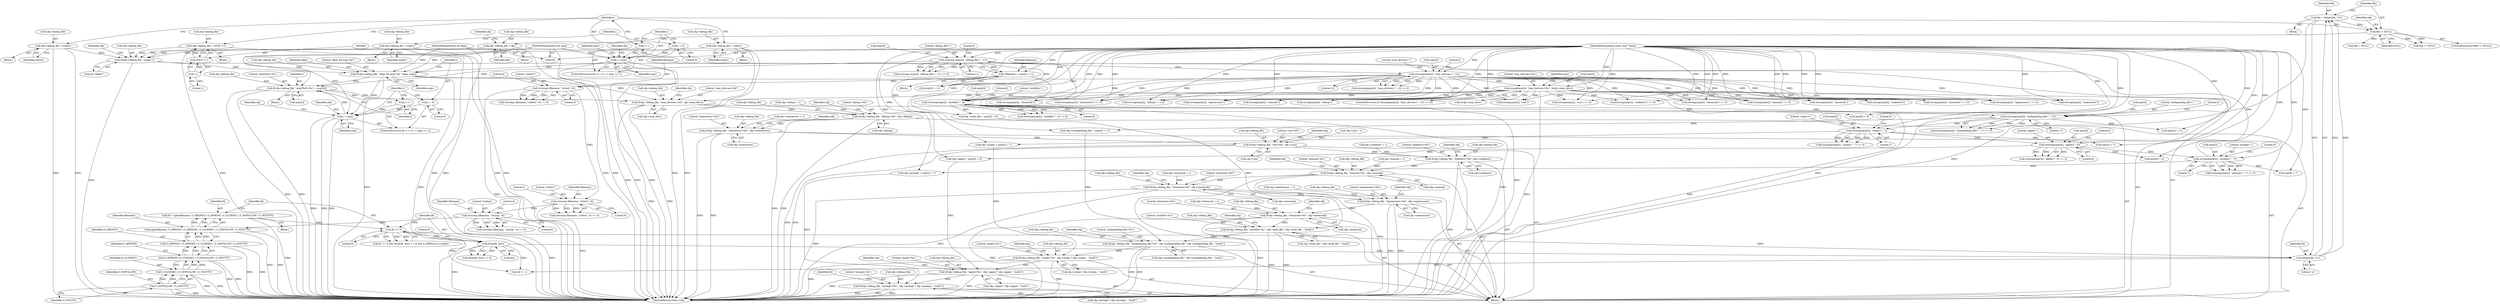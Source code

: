 digraph "0_pam-u2f_18b1914e32b74ff52000f10e97067e841e5fff62_0@array" {
"1000497" [label="(Call,D(cfg->debug_file, \"argv[%d]=%s\", i, argv[i]))"];
"1000480" [label="(Call,D(cfg->debug_file, \"flags %d argc %d\", flags, argc))"];
"1000475" [label="(Call,D(cfg->debug_file, \"called.\"))"];
"1000375" [label="(Call,cfg->debug_file = stdout)"];
"1000403" [label="(Call,cfg->debug_file = (FILE *)-1)"];
"1000407" [label="(Call,(FILE *)-1)"];
"1000409" [label="(Call,-1)"];
"1000122" [label="(Call,cfg->debug_file = stderr)"];
"1000389" [label="(Call,cfg->debug_file = stderr)"];
"1000453" [label="(Call,cfg->debug_file = file)"];
"1000449" [label="(Call,file != NULL)"];
"1000443" [label="(Call,file = fdopen(fd, \"a\"))"];
"1000445" [label="(Call,fdopen(fd, \"a\"))"];
"1000433" [label="(Call,fstat(fd, &st))"];
"1000428" [label="(Call,fd >= 0)"];
"1000413" [label="(Call,fd = open(filename, O_WRONLY | O_APPEND | O_CLOEXEC | O_NOFOLLOW | O_NOCTTY))"];
"1000415" [label="(Call,open(filename, O_WRONLY | O_APPEND | O_CLOEXEC | O_NOFOLLOW | O_NOCTTY))"];
"1000397" [label="(Call,strncmp (filename, \"syslog\", 6))"];
"1000383" [label="(Call,strncmp (filename, \"stderr\", 6))"];
"1000369" [label="(Call,strncmp (filename, \"stdout\", 6))"];
"1000360" [label="(Call,*filename = argv[i] + 11)"];
"1000351" [label="(Call,strncmp (argv[i], \"debug_file=\", 11))"];
"1000333" [label="(Call,strncmp(argv[i], \"prompt=\", 7))"];
"1000315" [label="(Call,strncmp(argv[i], \"appid=\", 6))"];
"1000297" [label="(Call,strncmp(argv[i], \"origin=\", 7))"];
"1000279" [label="(Call,strncmp(argv[i], \"authpending_file=\", 17))"];
"1000261" [label="(Call,strncmp(argv[i], \"authfile=\", 9))"];
"1000103" [label="(MethodParameterIn,const char **argv)"];
"1000139" [label="(Call,strncmp(argv[i], \"max_devices=\", 12))"];
"1000146" [label="(Call,sscanf(argv[i], \"max_devices=%u\", &cfg->max_devs))"];
"1000417" [label="(Call,O_WRONLY | O_APPEND | O_CLOEXEC | O_NOFOLLOW | O_NOCTTY)"];
"1000419" [label="(Call,O_APPEND | O_CLOEXEC | O_NOFOLLOW | O_NOCTTY)"];
"1000421" [label="(Call,O_CLOEXEC | O_NOFOLLOW | O_NOCTTY)"];
"1000423" [label="(Call,O_NOFOLLOW | O_NOCTTY)"];
"1000101" [label="(MethodParameterIn,int flags)"];
"1000131" [label="(Call,i < argc)"];
"1000128" [label="(Call,i = 0)"];
"1000134" [label="(Call,i++)"];
"1000102" [label="(MethodParameterIn,int argc)"];
"1000491" [label="(Call,i < argc)"];
"1000488" [label="(Call,i = 0)"];
"1000494" [label="(Call,i++)"];
"1000497" [label="(Call,D(cfg->debug_file, \"argv[%d]=%s\", i, argv[i]))"];
"1000506" [label="(Call,D(cfg->debug_file, \"max_devices=%d\", cfg->max_devs))"];
"1000514" [label="(Call,D(cfg->debug_file, \"debug=%d\", cfg->debug))"];
"1000522" [label="(Call,D(cfg->debug_file, \"interactive=%d\", cfg->interactive))"];
"1000530" [label="(Call,D(cfg->debug_file, \"cue=%d\", cfg->cue))"];
"1000538" [label="(Call,D(cfg->debug_file, \"nodetect=%d\", cfg->nodetect))"];
"1000546" [label="(Call,D(cfg->debug_file, \"manual=%d\", cfg->manual))"];
"1000554" [label="(Call,D(cfg->debug_file, \"nouserok=%d\", cfg->nouserok))"];
"1000562" [label="(Call,D(cfg->debug_file, \"openasuser=%d\", cfg->openasuser))"];
"1000570" [label="(Call,D(cfg->debug_file, \"alwaysok=%d\", cfg->alwaysok))"];
"1000578" [label="(Call,D(cfg->debug_file, \"authfile=%s\", cfg->auth_file ? cfg->auth_file : \"(null)\"))"];
"1000591" [label="(Call,D(cfg->debug_file, \"authpending_file=%s\", cfg->authpending_file ? cfg->authpending_file : \"(null)\"))"];
"1000604" [label="(Call,D(cfg->debug_file, \"origin=%s\", cfg->origin ? cfg->origin : \"(null)\"))"];
"1000617" [label="(Call,D(cfg->debug_file, \"appid=%s\", cfg->appid ? cfg->appid : \"(null)\"))"];
"1000630" [label="(Call,D(cfg->debug_file, \"prompt=%s\", cfg->prompt ? cfg->prompt : \"(null)\"))"];
"1000449" [label="(Call,file != NULL)"];
"1000150" [label="(Literal,\"max_devices=%u\")"];
"1000508" [label="(Identifier,cfg)"];
"1000490" [label="(Literal,0)"];
"1000143" [label="(Literal,\"max_devices=\")"];
"1000491" [label="(Call,i < argc)"];
"1000506" [label="(Call,D(cfg->debug_file, \"max_devices=%d\", cfg->max_devs))"];
"1000350" [label="(Call,strncmp (argv[i], \"debug_file=\", 11) == 0)"];
"1000416" [label="(Identifier,filename)"];
"1000141" [label="(Identifier,argv)"];
"1000507" [label="(Call,cfg->debug_file)"];
"1000454" [label="(Call,cfg->debug_file)"];
"1000169" [label="(Call,strcmp(argv[i], \"debug\") == 0)"];
"1000407" [label="(Call,(FILE *)-1)"];
"1000362" [label="(Call,argv[i] + 11)"];
"1000159" [label="(Identifier,argv)"];
"1000419" [label="(Call,O_APPEND | O_CLOEXEC | O_NOFOLLOW | O_NOCTTY)"];
"1000133" [label="(Identifier,argc)"];
"1000235" [label="(Call,strcmp(argv[i], \"cue\"))"];
"1000247" [label="(Call,strcmp(argv[i], \"nodetect\") == 0)"];
"1000413" [label="(Call,fd = open(filename, O_WRONLY | O_APPEND | O_CLOEXEC | O_NOFOLLOW | O_NOCTTY))"];
"1000183" [label="(Call,strcmp(argv[i], \"nouserok\"))"];
"1000140" [label="(Call,argv[i])"];
"1000254" [label="(Call,cfg->nodetect = 1)"];
"1000134" [label="(Call,i++)"];
"1000542" [label="(Literal,\"nodetect=%d\")"];
"1000102" [label="(MethodParameterIn,int argc)"];
"1000368" [label="(Call,strncmp (filename, \"stdout\", 6) == 0)"];
"1000374" [label="(Block,)"];
"1000427" [label="(Call,fd >= 0 && (fstat(fd, &st) == 0) && S_ISREG(st.st_mode))"];
"1000532" [label="(Identifier,cfg)"];
"1000308" [label="(Call,argv[i] + 7)"];
"1000527" [label="(Call,cfg->interactive)"];
"1000514" [label="(Call,D(cfg->debug_file, \"debug=%d\", cfg->debug))"];
"1000382" [label="(Call,strncmp (filename, \"stderr\", 6) == 0)"];
"1000414" [label="(Identifier,fd)"];
"1000372" [label="(Literal,6)"];
"1000415" [label="(Call,open(filename, O_WRONLY | O_APPEND | O_CLOEXEC | O_NOFOLLOW | O_NOCTTY))"];
"1000370" [label="(Identifier,filename)"];
"1000631" [label="(Call,cfg->debug_file)"];
"1000511" [label="(Call,cfg->max_devs)"];
"1000571" [label="(Call,cfg->debug_file)"];
"1000656" [label="(MethodReturn,static void)"];
"1000209" [label="(Call,strcmp(argv[i], \"alwaysok\"))"];
"1000538" [label="(Call,D(cfg->debug_file, \"nodetect=%d\", cfg->nodetect))"];
"1000567" [label="(Call,cfg->openasuser)"];
"1000361" [label="(Identifier,filename)"];
"1000376" [label="(Call,cfg->debug_file)"];
"1000421" [label="(Call,O_CLOEXEC | O_NOFOLLOW | O_NOCTTY)"];
"1000279" [label="(Call,strncmp(argv[i], \"authpending_file=\", 17))"];
"1000453" [label="(Call,cfg->debug_file = file)"];
"1000403" [label="(Call,cfg->debug_file = (FILE *)-1)"];
"1000481" [label="(Call,cfg->debug_file)"];
"1000357" [label="(Literal,0)"];
"1000196" [label="(Call,strcmp(argv[i], \"openasuser\"))"];
"1000234" [label="(Call,strcmp(argv[i], \"cue\") == 0)"];
"1000531" [label="(Call,cfg->debug_file)"];
"1000387" [label="(Literal,0)"];
"1000127" [label="(ControlStructure,for (i = 0; i < argc; i++))"];
"1000495" [label="(Identifier,i)"];
"1000402" [label="(Block,)"];
"1000351" [label="(Call,strncmp (argv[i], \"debug_file=\", 11))"];
"1000482" [label="(Identifier,cfg)"];
"1000424" [label="(Identifier,O_NOFOLLOW)"];
"1000498" [label="(Call,cfg->debug_file)"];
"1000393" [label="(Identifier,stderr)"];
"1000632" [label="(Identifier,cfg)"];
"1000604" [label="(Call,D(cfg->debug_file, \"origin=%s\", cfg->origin ? cfg->origin : \"(null)\"))"];
"1000418" [label="(Identifier,O_WRONLY)"];
"1000622" [label="(Call,cfg->appid ? cfg->appid : \"(null)\")"];
"1000261" [label="(Call,strncmp(argv[i], \"authfile=\", 9))"];
"1000326" [label="(Call,argv[i] + 6)"];
"1000122" [label="(Call,cfg->debug_file = stderr)"];
"1000151" [label="(Call,&cfg->max_devs)"];
"1000410" [label="(Literal,1)"];
"1000296" [label="(Call,strncmp(argv[i], \"origin=\", 7) == 0)"];
"1000556" [label="(Identifier,cfg)"];
"1000543" [label="(Call,cfg->nodetect)"];
"1000442" [label="(Block,)"];
"1000444" [label="(Identifier,file)"];
"1000412" [label="(Block,)"];
"1000333" [label="(Call,strncmp(argv[i], \"prompt=\", 7))"];
"1000570" [label="(Call,D(cfg->debug_file, \"alwaysok=%d\", cfg->alwaysok))"];
"1000208" [label="(Call,strcmp(argv[i], \"alwaysok\") == 0)"];
"1000548" [label="(Identifier,cfg)"];
"1000617" [label="(Call,D(cfg->debug_file, \"appid=%s\", cfg->appid ? cfg->appid : \"(null)\"))"];
"1000379" [label="(Identifier,stdout)"];
"1000334" [label="(Call,argv[i])"];
"1000360" [label="(Call,*filename = argv[i] + 11)"];
"1000298" [label="(Call,argv[i])"];
"1000128" [label="(Call,i = 0)"];
"1000420" [label="(Identifier,O_APPEND)"];
"1000488" [label="(Call,i = 0)"];
"1000522" [label="(Call,D(cfg->debug_file, \"interactive=%d\", cfg->interactive))"];
"1000534" [label="(Literal,\"cue=%d\")"];
"1000559" [label="(Call,cfg->nouserok)"];
"1000524" [label="(Identifier,cfg)"];
"1000267" [label="(Literal,0)"];
"1000131" [label="(Call,i < argc)"];
"1000430" [label="(Literal,0)"];
"1000566" [label="(Literal,\"openasuser=%d\")"];
"1000280" [label="(Call,argv[i])"];
"1000621" [label="(Literal,\"appid=%s\")"];
"1000494" [label="(Call,i++)"];
"1000555" [label="(Call,cfg->debug_file)"];
"1000463" [label="(Call,file = NULL)"];
"1000135" [label="(Identifier,i)"];
"1000398" [label="(Identifier,filename)"];
"1000390" [label="(Call,cfg->debug_file)"];
"1000352" [label="(Call,argv[i])"];
"1000340" [label="(Call,cfg->prompt = argv[i] + 7)"];
"1000385" [label="(Literal,\"stderr\")"];
"1000575" [label="(Call,cfg->alwaysok)"];
"1000582" [label="(Literal,\"authfile=%s\")"];
"1000572" [label="(Identifier,cfg)"];
"1000284" [label="(Literal,17)"];
"1000619" [label="(Identifier,cfg)"];
"1000156" [label="(Call,strcmp(argv[i], \"manual\") == 0)"];
"1000373" [label="(Literal,0)"];
"1000609" [label="(Call,cfg->origin ? cfg->origin : \"(null)\")"];
"1000304" [label="(Call,cfg->origin = argv[i] + 7)"];
"1000399" [label="(Literal,\"syslog\")"];
"1000434" [label="(Identifier,fd)"];
"1000337" [label="(Literal,\"prompt=\")"];
"1000101" [label="(MethodParameterIn,int flags)"];
"1000265" [label="(Literal,\"authfile=\")"];
"1000145" [label="(Literal,0)"];
"1000539" [label="(Call,cfg->debug_file)"];
"1000126" [label="(Identifier,stderr)"];
"1000432" [label="(Call,fstat(fd, &st) == 0)"];
"1000332" [label="(Call,strncmp(argv[i], \"prompt=\", 7) == 0)"];
"1000423" [label="(Call,O_NOFOLLOW | O_NOCTTY)"];
"1000446" [label="(Identifier,fd)"];
"1000550" [label="(Literal,\"manual=%d\")"];
"1000546" [label="(Call,D(cfg->debug_file, \"manual=%d\", cfg->manual))"];
"1000283" [label="(Literal,\"authpending_file=\")"];
"1000501" [label="(Literal,\"argv[%d]=%s\")"];
"1000452" [label="(Block,)"];
"1000579" [label="(Call,cfg->debug_file)"];
"1000502" [label="(Identifier,i)"];
"1000460" [label="(Identifier,cfg)"];
"1000314" [label="(Call,strncmp(argv[i], \"appid=\", 6) == 0)"];
"1000386" [label="(Literal,6)"];
"1000389" [label="(Call,cfg->debug_file = stderr)"];
"1000547" [label="(Call,cfg->debug_file)"];
"1000425" [label="(Identifier,O_NOCTTY)"];
"1000475" [label="(Call,D(cfg->debug_file, \"called.\"))"];
"1000499" [label="(Identifier,cfg)"];
"1000580" [label="(Identifier,cfg)"];
"1000540" [label="(Identifier,cfg)"];
"1000404" [label="(Call,cfg->debug_file)"];
"1000574" [label="(Literal,\"alwaysok=%d\")"];
"1000384" [label="(Identifier,filename)"];
"1000371" [label="(Literal,\"stdout\")"];
"1000303" [label="(Literal,0)"];
"1000375" [label="(Call,cfg->debug_file = stdout)"];
"1000479" [label="(Literal,\"called.\")"];
"1000401" [label="(Literal,0)"];
"1000480" [label="(Call,D(cfg->debug_file, \"flags %d argc %d\", flags, argc))"];
"1000518" [label="(Literal,\"debug=%d\")"];
"1000492" [label="(Identifier,i)"];
"1000530" [label="(Call,D(cfg->debug_file, \"cue=%d\", cfg->cue))"];
"1000144" [label="(Literal,12)"];
"1000285" [label="(Literal,0)"];
"1000562" [label="(Call,D(cfg->debug_file, \"openasuser=%d\", cfg->openasuser))"];
"1000476" [label="(Call,cfg->debug_file)"];
"1000484" [label="(Literal,\"flags %d argc %d\")"];
"1000526" [label="(Literal,\"interactive=%d\")"];
"1000260" [label="(Call,strncmp(argv[i], \"authfile=\", 9) == 0)"];
"1000497" [label="(Call,D(cfg->debug_file, \"argv[%d]=%s\", i, argv[i]))"];
"1000248" [label="(Call,strcmp(argv[i], \"nodetect\"))"];
"1000130" [label="(Literal,0)"];
"1000551" [label="(Call,cfg->manual)"];
"1000474" [label="(Block,)"];
"1000554" [label="(Call,D(cfg->debug_file, \"nouserok=%d\", cfg->nouserok))"];
"1000519" [label="(Call,cfg->debug)"];
"1000564" [label="(Identifier,cfg)"];
"1000433" [label="(Call,fstat(fd, &st))"];
"1000182" [label="(Call,strcmp(argv[i], \"nouserok\") == 0)"];
"1000344" [label="(Call,argv[i] + 7)"];
"1000472" [label="(Identifier,cfg)"];
"1000189" [label="(Call,cfg->nouserok = 1)"];
"1000645" [label="(Identifier,fd)"];
"1000147" [label="(Call,argv[i])"];
"1000195" [label="(Call,strcmp(argv[i], \"openasuser\") == 0)"];
"1000400" [label="(Literal,6)"];
"1000301" [label="(Literal,\"origin=\")"];
"1000451" [label="(Identifier,NULL)"];
"1000339" [label="(Literal,0)"];
"1000272" [label="(Call,argv[i] + 9)"];
"1000634" [label="(Literal,\"prompt=%s\")"];
"1000163" [label="(Call,cfg->manual = 1)"];
"1000123" [label="(Call,cfg->debug_file)"];
"1000583" [label="(Call,cfg->auth_file ? cfg->auth_file : \"(null)\")"];
"1000445" [label="(Call,fdopen(fd, \"a\"))"];
"1000202" [label="(Call,cfg->openasuser = 1)"];
"1000457" [label="(Identifier,file)"];
"1000338" [label="(Literal,7)"];
"1000644" [label="(Call,fd != -1)"];
"1000635" [label="(Call,cfg->prompt ? cfg->prompt : \"(null)\")"];
"1000356" [label="(Literal,11)"];
"1000132" [label="(Identifier,i)"];
"1000383" [label="(Call,strncmp (filename, \"stderr\", 6))"];
"1000605" [label="(Call,cfg->debug_file)"];
"1000322" [label="(Call,cfg->appid = argv[i] + 6)"];
"1000591" [label="(Call,D(cfg->debug_file, \"authpending_file=%s\", cfg->authpending_file ? cfg->authpending_file : \"(null)\"))"];
"1000321" [label="(Literal,0)"];
"1000515" [label="(Call,cfg->debug_file)"];
"1000222" [label="(Call,strcmp(argv[i], \"interactive\"))"];
"1000618" [label="(Call,cfg->debug_file)"];
"1000630" [label="(Call,D(cfg->debug_file, \"prompt=%s\", cfg->prompt ? cfg->prompt : \"(null)\"))"];
"1000450" [label="(Identifier,file)"];
"1000266" [label="(Literal,9)"];
"1000105" [label="(Block,)"];
"1000409" [label="(Call,-1)"];
"1000437" [label="(Literal,0)"];
"1000516" [label="(Identifier,cfg)"];
"1000176" [label="(Call,cfg->debug = 1)"];
"1000503" [label="(Call,argv[i])"];
"1000493" [label="(Identifier,argc)"];
"1000315" [label="(Call,strncmp(argv[i], \"appid=\", 6))"];
"1000558" [label="(Literal,\"nouserok=%d\")"];
"1000486" [label="(Identifier,argc)"];
"1000139" [label="(Call,strncmp(argv[i], \"max_devices=\", 12))"];
"1000523" [label="(Call,cfg->debug_file)"];
"1000487" [label="(ControlStructure,for (i = 0; i < argc; i++))"];
"1000606" [label="(Identifier,cfg)"];
"1000278" [label="(Call,strncmp(argv[i], \"authpending_file=\", 17) == 0)"];
"1000596" [label="(Call,cfg->authpending_file ? cfg->authpending_file : \"(null)\")"];
"1000241" [label="(Call,cfg->cue = 1)"];
"1000228" [label="(Call,cfg->interactive = 1)"];
"1000595" [label="(Literal,\"authpending_file=%s\")"];
"1000103" [label="(MethodParameterIn,const char **argv)"];
"1000428" [label="(Call,fd >= 0)"];
"1000489" [label="(Identifier,i)"];
"1000221" [label="(Call,strcmp(argv[i], \"interactive\") == 0)"];
"1000417" [label="(Call,O_WRONLY | O_APPEND | O_CLOEXEC | O_NOFOLLOW | O_NOCTTY)"];
"1000319" [label="(Literal,\"appid=\")"];
"1000651" [label="(Call,file != NULL)"];
"1000215" [label="(Call,cfg->alwaysok = 1)"];
"1000355" [label="(Literal,\"debug_file=\")"];
"1000447" [label="(Literal,\"a\")"];
"1000137" [label="(ControlStructure,if (strncmp(argv[i], \"max_devices=\", 12) == 0))"];
"1000608" [label="(Literal,\"origin=%s\")"];
"1000485" [label="(Identifier,flags)"];
"1000448" [label="(ControlStructure,if(file != NULL))"];
"1000369" [label="(Call,strncmp (filename, \"stdout\", 6))"];
"1000157" [label="(Call,strcmp(argv[i], \"manual\"))"];
"1000535" [label="(Call,cfg->cue)"];
"1000578" [label="(Call,D(cfg->debug_file, \"authfile=%s\", cfg->auth_file ? cfg->auth_file : \"(null)\"))"];
"1000510" [label="(Literal,\"max_devices=%d\")"];
"1000592" [label="(Call,cfg->debug_file)"];
"1000302" [label="(Literal,7)"];
"1000397" [label="(Call,strncmp (filename, \"syslog\", 6))"];
"1000262" [label="(Call,argv[i])"];
"1000138" [label="(Call,strncmp(argv[i], \"max_devices=\", 12) == 0)"];
"1000435" [label="(Call,&st)"];
"1000593" [label="(Identifier,cfg)"];
"1000455" [label="(Identifier,cfg)"];
"1000297" [label="(Call,strncmp(argv[i], \"origin=\", 7))"];
"1000388" [label="(Block,)"];
"1000429" [label="(Identifier,fd)"];
"1000396" [label="(Call,strncmp (filename, \"syslog\", 6) == 0)"];
"1000170" [label="(Call,strcmp(argv[i], \"debug\"))"];
"1000563" [label="(Call,cfg->debug_file)"];
"1000286" [label="(Call,cfg->authpending_file = argv[i] + 17)"];
"1000129" [label="(Identifier,i)"];
"1000443" [label="(Call,file = fdopen(fd, \"a\"))"];
"1000290" [label="(Call,argv[i] + 17)"];
"1000146" [label="(Call,sscanf(argv[i], \"max_devices=%u\", &cfg->max_devs))"];
"1000320" [label="(Literal,6)"];
"1000268" [label="(Call,cfg->auth_file = argv[i] + 9)"];
"1000358" [label="(Block,)"];
"1000316" [label="(Call,argv[i])"];
"1000422" [label="(Identifier,O_CLOEXEC)"];
"1000496" [label="(Block,)"];
"1000497" -> "1000496"  [label="AST: "];
"1000497" -> "1000503"  [label="CFG: "];
"1000498" -> "1000497"  [label="AST: "];
"1000501" -> "1000497"  [label="AST: "];
"1000502" -> "1000497"  [label="AST: "];
"1000503" -> "1000497"  [label="AST: "];
"1000495" -> "1000497"  [label="CFG: "];
"1000497" -> "1000656"  [label="DDG: "];
"1000497" -> "1000656"  [label="DDG: "];
"1000497" -> "1000494"  [label="DDG: "];
"1000480" -> "1000497"  [label="DDG: "];
"1000491" -> "1000497"  [label="DDG: "];
"1000351" -> "1000497"  [label="DDG: "];
"1000103" -> "1000497"  [label="DDG: "];
"1000497" -> "1000506"  [label="DDG: "];
"1000480" -> "1000474"  [label="AST: "];
"1000480" -> "1000486"  [label="CFG: "];
"1000481" -> "1000480"  [label="AST: "];
"1000484" -> "1000480"  [label="AST: "];
"1000485" -> "1000480"  [label="AST: "];
"1000486" -> "1000480"  [label="AST: "];
"1000489" -> "1000480"  [label="CFG: "];
"1000480" -> "1000656"  [label="DDG: "];
"1000480" -> "1000656"  [label="DDG: "];
"1000475" -> "1000480"  [label="DDG: "];
"1000101" -> "1000480"  [label="DDG: "];
"1000131" -> "1000480"  [label="DDG: "];
"1000102" -> "1000480"  [label="DDG: "];
"1000480" -> "1000491"  [label="DDG: "];
"1000480" -> "1000506"  [label="DDG: "];
"1000475" -> "1000474"  [label="AST: "];
"1000475" -> "1000479"  [label="CFG: "];
"1000476" -> "1000475"  [label="AST: "];
"1000479" -> "1000475"  [label="AST: "];
"1000482" -> "1000475"  [label="CFG: "];
"1000475" -> "1000656"  [label="DDG: "];
"1000375" -> "1000475"  [label="DDG: "];
"1000403" -> "1000475"  [label="DDG: "];
"1000122" -> "1000475"  [label="DDG: "];
"1000389" -> "1000475"  [label="DDG: "];
"1000453" -> "1000475"  [label="DDG: "];
"1000375" -> "1000374"  [label="AST: "];
"1000375" -> "1000379"  [label="CFG: "];
"1000376" -> "1000375"  [label="AST: "];
"1000379" -> "1000375"  [label="AST: "];
"1000135" -> "1000375"  [label="CFG: "];
"1000375" -> "1000656"  [label="DDG: "];
"1000375" -> "1000656"  [label="DDG: "];
"1000403" -> "1000402"  [label="AST: "];
"1000403" -> "1000407"  [label="CFG: "];
"1000404" -> "1000403"  [label="AST: "];
"1000407" -> "1000403"  [label="AST: "];
"1000135" -> "1000403"  [label="CFG: "];
"1000403" -> "1000656"  [label="DDG: "];
"1000403" -> "1000656"  [label="DDG: "];
"1000407" -> "1000403"  [label="DDG: "];
"1000407" -> "1000409"  [label="CFG: "];
"1000408" -> "1000407"  [label="AST: "];
"1000409" -> "1000407"  [label="AST: "];
"1000409" -> "1000407"  [label="DDG: "];
"1000409" -> "1000410"  [label="CFG: "];
"1000410" -> "1000409"  [label="AST: "];
"1000122" -> "1000105"  [label="AST: "];
"1000122" -> "1000126"  [label="CFG: "];
"1000123" -> "1000122"  [label="AST: "];
"1000126" -> "1000122"  [label="AST: "];
"1000129" -> "1000122"  [label="CFG: "];
"1000122" -> "1000656"  [label="DDG: "];
"1000122" -> "1000656"  [label="DDG: "];
"1000389" -> "1000388"  [label="AST: "];
"1000389" -> "1000393"  [label="CFG: "];
"1000390" -> "1000389"  [label="AST: "];
"1000393" -> "1000389"  [label="AST: "];
"1000135" -> "1000389"  [label="CFG: "];
"1000389" -> "1000656"  [label="DDG: "];
"1000389" -> "1000656"  [label="DDG: "];
"1000453" -> "1000452"  [label="AST: "];
"1000453" -> "1000457"  [label="CFG: "];
"1000454" -> "1000453"  [label="AST: "];
"1000457" -> "1000453"  [label="AST: "];
"1000460" -> "1000453"  [label="CFG: "];
"1000453" -> "1000656"  [label="DDG: "];
"1000449" -> "1000453"  [label="DDG: "];
"1000449" -> "1000448"  [label="AST: "];
"1000449" -> "1000451"  [label="CFG: "];
"1000450" -> "1000449"  [label="AST: "];
"1000451" -> "1000449"  [label="AST: "];
"1000455" -> "1000449"  [label="CFG: "];
"1000135" -> "1000449"  [label="CFG: "];
"1000443" -> "1000449"  [label="DDG: "];
"1000449" -> "1000463"  [label="DDG: "];
"1000449" -> "1000651"  [label="DDG: "];
"1000449" -> "1000651"  [label="DDG: "];
"1000443" -> "1000442"  [label="AST: "];
"1000443" -> "1000445"  [label="CFG: "];
"1000444" -> "1000443"  [label="AST: "];
"1000445" -> "1000443"  [label="AST: "];
"1000450" -> "1000443"  [label="CFG: "];
"1000443" -> "1000656"  [label="DDG: "];
"1000445" -> "1000443"  [label="DDG: "];
"1000445" -> "1000443"  [label="DDG: "];
"1000445" -> "1000447"  [label="CFG: "];
"1000446" -> "1000445"  [label="AST: "];
"1000447" -> "1000445"  [label="AST: "];
"1000433" -> "1000445"  [label="DDG: "];
"1000428" -> "1000445"  [label="DDG: "];
"1000445" -> "1000644"  [label="DDG: "];
"1000433" -> "1000432"  [label="AST: "];
"1000433" -> "1000435"  [label="CFG: "];
"1000434" -> "1000433"  [label="AST: "];
"1000435" -> "1000433"  [label="AST: "];
"1000437" -> "1000433"  [label="CFG: "];
"1000433" -> "1000656"  [label="DDG: "];
"1000433" -> "1000432"  [label="DDG: "];
"1000433" -> "1000432"  [label="DDG: "];
"1000428" -> "1000433"  [label="DDG: "];
"1000433" -> "1000644"  [label="DDG: "];
"1000428" -> "1000427"  [label="AST: "];
"1000428" -> "1000430"  [label="CFG: "];
"1000429" -> "1000428"  [label="AST: "];
"1000430" -> "1000428"  [label="AST: "];
"1000434" -> "1000428"  [label="CFG: "];
"1000427" -> "1000428"  [label="CFG: "];
"1000428" -> "1000427"  [label="DDG: "];
"1000428" -> "1000427"  [label="DDG: "];
"1000413" -> "1000428"  [label="DDG: "];
"1000428" -> "1000644"  [label="DDG: "];
"1000413" -> "1000412"  [label="AST: "];
"1000413" -> "1000415"  [label="CFG: "];
"1000414" -> "1000413"  [label="AST: "];
"1000415" -> "1000413"  [label="AST: "];
"1000429" -> "1000413"  [label="CFG: "];
"1000413" -> "1000656"  [label="DDG: "];
"1000415" -> "1000413"  [label="DDG: "];
"1000415" -> "1000413"  [label="DDG: "];
"1000415" -> "1000417"  [label="CFG: "];
"1000416" -> "1000415"  [label="AST: "];
"1000417" -> "1000415"  [label="AST: "];
"1000415" -> "1000656"  [label="DDG: "];
"1000415" -> "1000656"  [label="DDG: "];
"1000397" -> "1000415"  [label="DDG: "];
"1000417" -> "1000415"  [label="DDG: "];
"1000417" -> "1000415"  [label="DDG: "];
"1000397" -> "1000396"  [label="AST: "];
"1000397" -> "1000400"  [label="CFG: "];
"1000398" -> "1000397"  [label="AST: "];
"1000399" -> "1000397"  [label="AST: "];
"1000400" -> "1000397"  [label="AST: "];
"1000401" -> "1000397"  [label="CFG: "];
"1000397" -> "1000656"  [label="DDG: "];
"1000397" -> "1000396"  [label="DDG: "];
"1000397" -> "1000396"  [label="DDG: "];
"1000397" -> "1000396"  [label="DDG: "];
"1000383" -> "1000397"  [label="DDG: "];
"1000383" -> "1000382"  [label="AST: "];
"1000383" -> "1000386"  [label="CFG: "];
"1000384" -> "1000383"  [label="AST: "];
"1000385" -> "1000383"  [label="AST: "];
"1000386" -> "1000383"  [label="AST: "];
"1000387" -> "1000383"  [label="CFG: "];
"1000383" -> "1000656"  [label="DDG: "];
"1000383" -> "1000382"  [label="DDG: "];
"1000383" -> "1000382"  [label="DDG: "];
"1000383" -> "1000382"  [label="DDG: "];
"1000369" -> "1000383"  [label="DDG: "];
"1000369" -> "1000368"  [label="AST: "];
"1000369" -> "1000372"  [label="CFG: "];
"1000370" -> "1000369"  [label="AST: "];
"1000371" -> "1000369"  [label="AST: "];
"1000372" -> "1000369"  [label="AST: "];
"1000373" -> "1000369"  [label="CFG: "];
"1000369" -> "1000656"  [label="DDG: "];
"1000369" -> "1000368"  [label="DDG: "];
"1000369" -> "1000368"  [label="DDG: "];
"1000369" -> "1000368"  [label="DDG: "];
"1000360" -> "1000369"  [label="DDG: "];
"1000360" -> "1000358"  [label="AST: "];
"1000360" -> "1000362"  [label="CFG: "];
"1000361" -> "1000360"  [label="AST: "];
"1000362" -> "1000360"  [label="AST: "];
"1000370" -> "1000360"  [label="CFG: "];
"1000360" -> "1000656"  [label="DDG: "];
"1000351" -> "1000360"  [label="DDG: "];
"1000103" -> "1000360"  [label="DDG: "];
"1000351" -> "1000350"  [label="AST: "];
"1000351" -> "1000356"  [label="CFG: "];
"1000352" -> "1000351"  [label="AST: "];
"1000355" -> "1000351"  [label="AST: "];
"1000356" -> "1000351"  [label="AST: "];
"1000357" -> "1000351"  [label="CFG: "];
"1000351" -> "1000656"  [label="DDG: "];
"1000351" -> "1000139"  [label="DDG: "];
"1000351" -> "1000350"  [label="DDG: "];
"1000351" -> "1000350"  [label="DDG: "];
"1000351" -> "1000350"  [label="DDG: "];
"1000333" -> "1000351"  [label="DDG: "];
"1000103" -> "1000351"  [label="DDG: "];
"1000351" -> "1000362"  [label="DDG: "];
"1000333" -> "1000332"  [label="AST: "];
"1000333" -> "1000338"  [label="CFG: "];
"1000334" -> "1000333"  [label="AST: "];
"1000337" -> "1000333"  [label="AST: "];
"1000338" -> "1000333"  [label="AST: "];
"1000339" -> "1000333"  [label="CFG: "];
"1000333" -> "1000332"  [label="DDG: "];
"1000333" -> "1000332"  [label="DDG: "];
"1000333" -> "1000332"  [label="DDG: "];
"1000315" -> "1000333"  [label="DDG: "];
"1000103" -> "1000333"  [label="DDG: "];
"1000333" -> "1000340"  [label="DDG: "];
"1000333" -> "1000344"  [label="DDG: "];
"1000315" -> "1000314"  [label="AST: "];
"1000315" -> "1000320"  [label="CFG: "];
"1000316" -> "1000315"  [label="AST: "];
"1000319" -> "1000315"  [label="AST: "];
"1000320" -> "1000315"  [label="AST: "];
"1000321" -> "1000315"  [label="CFG: "];
"1000315" -> "1000314"  [label="DDG: "];
"1000315" -> "1000314"  [label="DDG: "];
"1000315" -> "1000314"  [label="DDG: "];
"1000297" -> "1000315"  [label="DDG: "];
"1000103" -> "1000315"  [label="DDG: "];
"1000315" -> "1000322"  [label="DDG: "];
"1000315" -> "1000326"  [label="DDG: "];
"1000297" -> "1000296"  [label="AST: "];
"1000297" -> "1000302"  [label="CFG: "];
"1000298" -> "1000297"  [label="AST: "];
"1000301" -> "1000297"  [label="AST: "];
"1000302" -> "1000297"  [label="AST: "];
"1000303" -> "1000297"  [label="CFG: "];
"1000297" -> "1000296"  [label="DDG: "];
"1000297" -> "1000296"  [label="DDG: "];
"1000297" -> "1000296"  [label="DDG: "];
"1000279" -> "1000297"  [label="DDG: "];
"1000103" -> "1000297"  [label="DDG: "];
"1000297" -> "1000304"  [label="DDG: "];
"1000297" -> "1000308"  [label="DDG: "];
"1000279" -> "1000278"  [label="AST: "];
"1000279" -> "1000284"  [label="CFG: "];
"1000280" -> "1000279"  [label="AST: "];
"1000283" -> "1000279"  [label="AST: "];
"1000284" -> "1000279"  [label="AST: "];
"1000285" -> "1000279"  [label="CFG: "];
"1000279" -> "1000278"  [label="DDG: "];
"1000279" -> "1000278"  [label="DDG: "];
"1000279" -> "1000278"  [label="DDG: "];
"1000261" -> "1000279"  [label="DDG: "];
"1000103" -> "1000279"  [label="DDG: "];
"1000279" -> "1000286"  [label="DDG: "];
"1000279" -> "1000290"  [label="DDG: "];
"1000261" -> "1000260"  [label="AST: "];
"1000261" -> "1000266"  [label="CFG: "];
"1000262" -> "1000261"  [label="AST: "];
"1000265" -> "1000261"  [label="AST: "];
"1000266" -> "1000261"  [label="AST: "];
"1000267" -> "1000261"  [label="CFG: "];
"1000261" -> "1000260"  [label="DDG: "];
"1000261" -> "1000260"  [label="DDG: "];
"1000261" -> "1000260"  [label="DDG: "];
"1000103" -> "1000261"  [label="DDG: "];
"1000139" -> "1000261"  [label="DDG: "];
"1000146" -> "1000261"  [label="DDG: "];
"1000261" -> "1000268"  [label="DDG: "];
"1000261" -> "1000272"  [label="DDG: "];
"1000103" -> "1000100"  [label="AST: "];
"1000103" -> "1000656"  [label="DDG: "];
"1000103" -> "1000139"  [label="DDG: "];
"1000103" -> "1000146"  [label="DDG: "];
"1000103" -> "1000156"  [label="DDG: "];
"1000103" -> "1000157"  [label="DDG: "];
"1000103" -> "1000169"  [label="DDG: "];
"1000103" -> "1000170"  [label="DDG: "];
"1000103" -> "1000182"  [label="DDG: "];
"1000103" -> "1000183"  [label="DDG: "];
"1000103" -> "1000195"  [label="DDG: "];
"1000103" -> "1000196"  [label="DDG: "];
"1000103" -> "1000208"  [label="DDG: "];
"1000103" -> "1000209"  [label="DDG: "];
"1000103" -> "1000221"  [label="DDG: "];
"1000103" -> "1000222"  [label="DDG: "];
"1000103" -> "1000234"  [label="DDG: "];
"1000103" -> "1000235"  [label="DDG: "];
"1000103" -> "1000247"  [label="DDG: "];
"1000103" -> "1000248"  [label="DDG: "];
"1000103" -> "1000268"  [label="DDG: "];
"1000103" -> "1000272"  [label="DDG: "];
"1000103" -> "1000286"  [label="DDG: "];
"1000103" -> "1000290"  [label="DDG: "];
"1000103" -> "1000304"  [label="DDG: "];
"1000103" -> "1000308"  [label="DDG: "];
"1000103" -> "1000322"  [label="DDG: "];
"1000103" -> "1000326"  [label="DDG: "];
"1000103" -> "1000340"  [label="DDG: "];
"1000103" -> "1000344"  [label="DDG: "];
"1000103" -> "1000362"  [label="DDG: "];
"1000139" -> "1000138"  [label="AST: "];
"1000139" -> "1000144"  [label="CFG: "];
"1000140" -> "1000139"  [label="AST: "];
"1000143" -> "1000139"  [label="AST: "];
"1000144" -> "1000139"  [label="AST: "];
"1000145" -> "1000139"  [label="CFG: "];
"1000139" -> "1000138"  [label="DDG: "];
"1000139" -> "1000138"  [label="DDG: "];
"1000139" -> "1000138"  [label="DDG: "];
"1000139" -> "1000146"  [label="DDG: "];
"1000139" -> "1000156"  [label="DDG: "];
"1000139" -> "1000157"  [label="DDG: "];
"1000139" -> "1000169"  [label="DDG: "];
"1000139" -> "1000170"  [label="DDG: "];
"1000139" -> "1000182"  [label="DDG: "];
"1000139" -> "1000183"  [label="DDG: "];
"1000139" -> "1000195"  [label="DDG: "];
"1000139" -> "1000196"  [label="DDG: "];
"1000139" -> "1000208"  [label="DDG: "];
"1000139" -> "1000209"  [label="DDG: "];
"1000139" -> "1000221"  [label="DDG: "];
"1000139" -> "1000222"  [label="DDG: "];
"1000139" -> "1000234"  [label="DDG: "];
"1000139" -> "1000235"  [label="DDG: "];
"1000139" -> "1000247"  [label="DDG: "];
"1000139" -> "1000248"  [label="DDG: "];
"1000146" -> "1000137"  [label="AST: "];
"1000146" -> "1000151"  [label="CFG: "];
"1000147" -> "1000146"  [label="AST: "];
"1000150" -> "1000146"  [label="AST: "];
"1000151" -> "1000146"  [label="AST: "];
"1000159" -> "1000146"  [label="CFG: "];
"1000146" -> "1000656"  [label="DDG: "];
"1000146" -> "1000656"  [label="DDG: "];
"1000146" -> "1000156"  [label="DDG: "];
"1000146" -> "1000157"  [label="DDG: "];
"1000146" -> "1000169"  [label="DDG: "];
"1000146" -> "1000170"  [label="DDG: "];
"1000146" -> "1000182"  [label="DDG: "];
"1000146" -> "1000183"  [label="DDG: "];
"1000146" -> "1000195"  [label="DDG: "];
"1000146" -> "1000196"  [label="DDG: "];
"1000146" -> "1000208"  [label="DDG: "];
"1000146" -> "1000209"  [label="DDG: "];
"1000146" -> "1000221"  [label="DDG: "];
"1000146" -> "1000222"  [label="DDG: "];
"1000146" -> "1000234"  [label="DDG: "];
"1000146" -> "1000235"  [label="DDG: "];
"1000146" -> "1000247"  [label="DDG: "];
"1000146" -> "1000248"  [label="DDG: "];
"1000146" -> "1000506"  [label="DDG: "];
"1000417" -> "1000419"  [label="CFG: "];
"1000418" -> "1000417"  [label="AST: "];
"1000419" -> "1000417"  [label="AST: "];
"1000417" -> "1000656"  [label="DDG: "];
"1000417" -> "1000656"  [label="DDG: "];
"1000419" -> "1000417"  [label="DDG: "];
"1000419" -> "1000417"  [label="DDG: "];
"1000419" -> "1000421"  [label="CFG: "];
"1000420" -> "1000419"  [label="AST: "];
"1000421" -> "1000419"  [label="AST: "];
"1000419" -> "1000656"  [label="DDG: "];
"1000419" -> "1000656"  [label="DDG: "];
"1000421" -> "1000419"  [label="DDG: "];
"1000421" -> "1000419"  [label="DDG: "];
"1000421" -> "1000423"  [label="CFG: "];
"1000422" -> "1000421"  [label="AST: "];
"1000423" -> "1000421"  [label="AST: "];
"1000421" -> "1000656"  [label="DDG: "];
"1000421" -> "1000656"  [label="DDG: "];
"1000423" -> "1000421"  [label="DDG: "];
"1000423" -> "1000421"  [label="DDG: "];
"1000423" -> "1000425"  [label="CFG: "];
"1000424" -> "1000423"  [label="AST: "];
"1000425" -> "1000423"  [label="AST: "];
"1000423" -> "1000656"  [label="DDG: "];
"1000423" -> "1000656"  [label="DDG: "];
"1000101" -> "1000100"  [label="AST: "];
"1000101" -> "1000656"  [label="DDG: "];
"1000131" -> "1000127"  [label="AST: "];
"1000131" -> "1000133"  [label="CFG: "];
"1000132" -> "1000131"  [label="AST: "];
"1000133" -> "1000131"  [label="AST: "];
"1000141" -> "1000131"  [label="CFG: "];
"1000472" -> "1000131"  [label="CFG: "];
"1000131" -> "1000656"  [label="DDG: "];
"1000131" -> "1000656"  [label="DDG: "];
"1000131" -> "1000656"  [label="DDG: "];
"1000128" -> "1000131"  [label="DDG: "];
"1000134" -> "1000131"  [label="DDG: "];
"1000102" -> "1000131"  [label="DDG: "];
"1000131" -> "1000134"  [label="DDG: "];
"1000128" -> "1000127"  [label="AST: "];
"1000128" -> "1000130"  [label="CFG: "];
"1000129" -> "1000128"  [label="AST: "];
"1000130" -> "1000128"  [label="AST: "];
"1000132" -> "1000128"  [label="CFG: "];
"1000134" -> "1000127"  [label="AST: "];
"1000134" -> "1000135"  [label="CFG: "];
"1000135" -> "1000134"  [label="AST: "];
"1000132" -> "1000134"  [label="CFG: "];
"1000102" -> "1000100"  [label="AST: "];
"1000102" -> "1000656"  [label="DDG: "];
"1000102" -> "1000491"  [label="DDG: "];
"1000491" -> "1000487"  [label="AST: "];
"1000491" -> "1000493"  [label="CFG: "];
"1000492" -> "1000491"  [label="AST: "];
"1000493" -> "1000491"  [label="AST: "];
"1000499" -> "1000491"  [label="CFG: "];
"1000508" -> "1000491"  [label="CFG: "];
"1000491" -> "1000656"  [label="DDG: "];
"1000491" -> "1000656"  [label="DDG: "];
"1000491" -> "1000656"  [label="DDG: "];
"1000488" -> "1000491"  [label="DDG: "];
"1000494" -> "1000491"  [label="DDG: "];
"1000488" -> "1000487"  [label="AST: "];
"1000488" -> "1000490"  [label="CFG: "];
"1000489" -> "1000488"  [label="AST: "];
"1000490" -> "1000488"  [label="AST: "];
"1000492" -> "1000488"  [label="CFG: "];
"1000494" -> "1000487"  [label="AST: "];
"1000494" -> "1000495"  [label="CFG: "];
"1000495" -> "1000494"  [label="AST: "];
"1000492" -> "1000494"  [label="CFG: "];
"1000506" -> "1000474"  [label="AST: "];
"1000506" -> "1000511"  [label="CFG: "];
"1000507" -> "1000506"  [label="AST: "];
"1000510" -> "1000506"  [label="AST: "];
"1000511" -> "1000506"  [label="AST: "];
"1000516" -> "1000506"  [label="CFG: "];
"1000506" -> "1000656"  [label="DDG: "];
"1000506" -> "1000656"  [label="DDG: "];
"1000506" -> "1000514"  [label="DDG: "];
"1000514" -> "1000474"  [label="AST: "];
"1000514" -> "1000519"  [label="CFG: "];
"1000515" -> "1000514"  [label="AST: "];
"1000518" -> "1000514"  [label="AST: "];
"1000519" -> "1000514"  [label="AST: "];
"1000524" -> "1000514"  [label="CFG: "];
"1000514" -> "1000656"  [label="DDG: "];
"1000514" -> "1000656"  [label="DDG: "];
"1000176" -> "1000514"  [label="DDG: "];
"1000514" -> "1000522"  [label="DDG: "];
"1000522" -> "1000474"  [label="AST: "];
"1000522" -> "1000527"  [label="CFG: "];
"1000523" -> "1000522"  [label="AST: "];
"1000526" -> "1000522"  [label="AST: "];
"1000527" -> "1000522"  [label="AST: "];
"1000532" -> "1000522"  [label="CFG: "];
"1000522" -> "1000656"  [label="DDG: "];
"1000522" -> "1000656"  [label="DDG: "];
"1000228" -> "1000522"  [label="DDG: "];
"1000522" -> "1000530"  [label="DDG: "];
"1000530" -> "1000474"  [label="AST: "];
"1000530" -> "1000535"  [label="CFG: "];
"1000531" -> "1000530"  [label="AST: "];
"1000534" -> "1000530"  [label="AST: "];
"1000535" -> "1000530"  [label="AST: "];
"1000540" -> "1000530"  [label="CFG: "];
"1000530" -> "1000656"  [label="DDG: "];
"1000530" -> "1000656"  [label="DDG: "];
"1000241" -> "1000530"  [label="DDG: "];
"1000530" -> "1000538"  [label="DDG: "];
"1000538" -> "1000474"  [label="AST: "];
"1000538" -> "1000543"  [label="CFG: "];
"1000539" -> "1000538"  [label="AST: "];
"1000542" -> "1000538"  [label="AST: "];
"1000543" -> "1000538"  [label="AST: "];
"1000548" -> "1000538"  [label="CFG: "];
"1000538" -> "1000656"  [label="DDG: "];
"1000538" -> "1000656"  [label="DDG: "];
"1000254" -> "1000538"  [label="DDG: "];
"1000538" -> "1000546"  [label="DDG: "];
"1000546" -> "1000474"  [label="AST: "];
"1000546" -> "1000551"  [label="CFG: "];
"1000547" -> "1000546"  [label="AST: "];
"1000550" -> "1000546"  [label="AST: "];
"1000551" -> "1000546"  [label="AST: "];
"1000556" -> "1000546"  [label="CFG: "];
"1000546" -> "1000656"  [label="DDG: "];
"1000546" -> "1000656"  [label="DDG: "];
"1000163" -> "1000546"  [label="DDG: "];
"1000546" -> "1000554"  [label="DDG: "];
"1000554" -> "1000474"  [label="AST: "];
"1000554" -> "1000559"  [label="CFG: "];
"1000555" -> "1000554"  [label="AST: "];
"1000558" -> "1000554"  [label="AST: "];
"1000559" -> "1000554"  [label="AST: "];
"1000564" -> "1000554"  [label="CFG: "];
"1000554" -> "1000656"  [label="DDG: "];
"1000554" -> "1000656"  [label="DDG: "];
"1000189" -> "1000554"  [label="DDG: "];
"1000554" -> "1000562"  [label="DDG: "];
"1000562" -> "1000474"  [label="AST: "];
"1000562" -> "1000567"  [label="CFG: "];
"1000563" -> "1000562"  [label="AST: "];
"1000566" -> "1000562"  [label="AST: "];
"1000567" -> "1000562"  [label="AST: "];
"1000572" -> "1000562"  [label="CFG: "];
"1000562" -> "1000656"  [label="DDG: "];
"1000562" -> "1000656"  [label="DDG: "];
"1000202" -> "1000562"  [label="DDG: "];
"1000562" -> "1000570"  [label="DDG: "];
"1000570" -> "1000474"  [label="AST: "];
"1000570" -> "1000575"  [label="CFG: "];
"1000571" -> "1000570"  [label="AST: "];
"1000574" -> "1000570"  [label="AST: "];
"1000575" -> "1000570"  [label="AST: "];
"1000580" -> "1000570"  [label="CFG: "];
"1000570" -> "1000656"  [label="DDG: "];
"1000570" -> "1000656"  [label="DDG: "];
"1000215" -> "1000570"  [label="DDG: "];
"1000570" -> "1000578"  [label="DDG: "];
"1000578" -> "1000474"  [label="AST: "];
"1000578" -> "1000583"  [label="CFG: "];
"1000579" -> "1000578"  [label="AST: "];
"1000582" -> "1000578"  [label="AST: "];
"1000583" -> "1000578"  [label="AST: "];
"1000593" -> "1000578"  [label="CFG: "];
"1000578" -> "1000656"  [label="DDG: "];
"1000578" -> "1000656"  [label="DDG: "];
"1000268" -> "1000578"  [label="DDG: "];
"1000578" -> "1000591"  [label="DDG: "];
"1000591" -> "1000474"  [label="AST: "];
"1000591" -> "1000596"  [label="CFG: "];
"1000592" -> "1000591"  [label="AST: "];
"1000595" -> "1000591"  [label="AST: "];
"1000596" -> "1000591"  [label="AST: "];
"1000606" -> "1000591"  [label="CFG: "];
"1000591" -> "1000656"  [label="DDG: "];
"1000591" -> "1000656"  [label="DDG: "];
"1000286" -> "1000591"  [label="DDG: "];
"1000591" -> "1000604"  [label="DDG: "];
"1000604" -> "1000474"  [label="AST: "];
"1000604" -> "1000609"  [label="CFG: "];
"1000605" -> "1000604"  [label="AST: "];
"1000608" -> "1000604"  [label="AST: "];
"1000609" -> "1000604"  [label="AST: "];
"1000619" -> "1000604"  [label="CFG: "];
"1000604" -> "1000656"  [label="DDG: "];
"1000604" -> "1000656"  [label="DDG: "];
"1000304" -> "1000604"  [label="DDG: "];
"1000604" -> "1000617"  [label="DDG: "];
"1000617" -> "1000474"  [label="AST: "];
"1000617" -> "1000622"  [label="CFG: "];
"1000618" -> "1000617"  [label="AST: "];
"1000621" -> "1000617"  [label="AST: "];
"1000622" -> "1000617"  [label="AST: "];
"1000632" -> "1000617"  [label="CFG: "];
"1000617" -> "1000656"  [label="DDG: "];
"1000617" -> "1000656"  [label="DDG: "];
"1000322" -> "1000617"  [label="DDG: "];
"1000617" -> "1000630"  [label="DDG: "];
"1000630" -> "1000474"  [label="AST: "];
"1000630" -> "1000635"  [label="CFG: "];
"1000631" -> "1000630"  [label="AST: "];
"1000634" -> "1000630"  [label="AST: "];
"1000635" -> "1000630"  [label="AST: "];
"1000645" -> "1000630"  [label="CFG: "];
"1000630" -> "1000656"  [label="DDG: "];
"1000630" -> "1000656"  [label="DDG: "];
"1000630" -> "1000656"  [label="DDG: "];
"1000340" -> "1000630"  [label="DDG: "];
}
